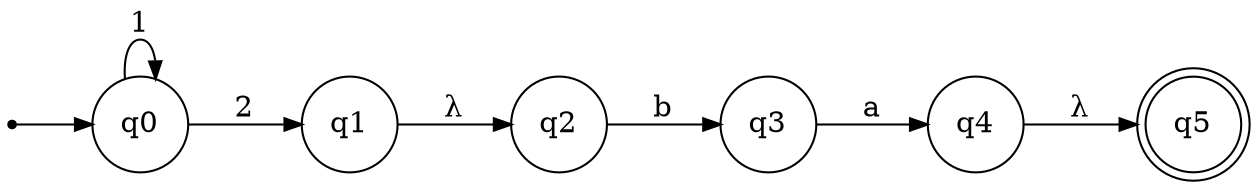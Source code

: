 digraph {
	ranksep=0.5 size="(8, 8)"
	rankdir=LR
	Initial [label="" fontsize=14.0 shape=point]
	q0 [fontsize=14.0 shape=circle]
	q1 [fontsize=14.0 shape=circle]
	q2 [fontsize=14.0 shape=circle]
	q3 [fontsize=14.0 shape=circle]
	q4 [fontsize=14.0 shape=circle]
	q5 [fontsize=14.0 shape=doublecircle]
	Initial -> q0 [arrowsize=0.85]
	q0 -> q0 [label=" 1 " arrowsize=0.85 fontsize=14.0]
	q0 -> q1 [label=" 2 " arrowsize=0.85 fontsize=14.0]
	q1 -> q2 [label=" λ " arrowsize=0.85 fontsize=14.0]
	q2 -> q3 [label=" b " arrowsize=0.85 fontsize=14.0]
	q3 -> q4 [label=" a " arrowsize=0.85 fontsize=14.0]
	q4 -> q5 [label=" λ " arrowsize=0.85 fontsize=14.0]
}
